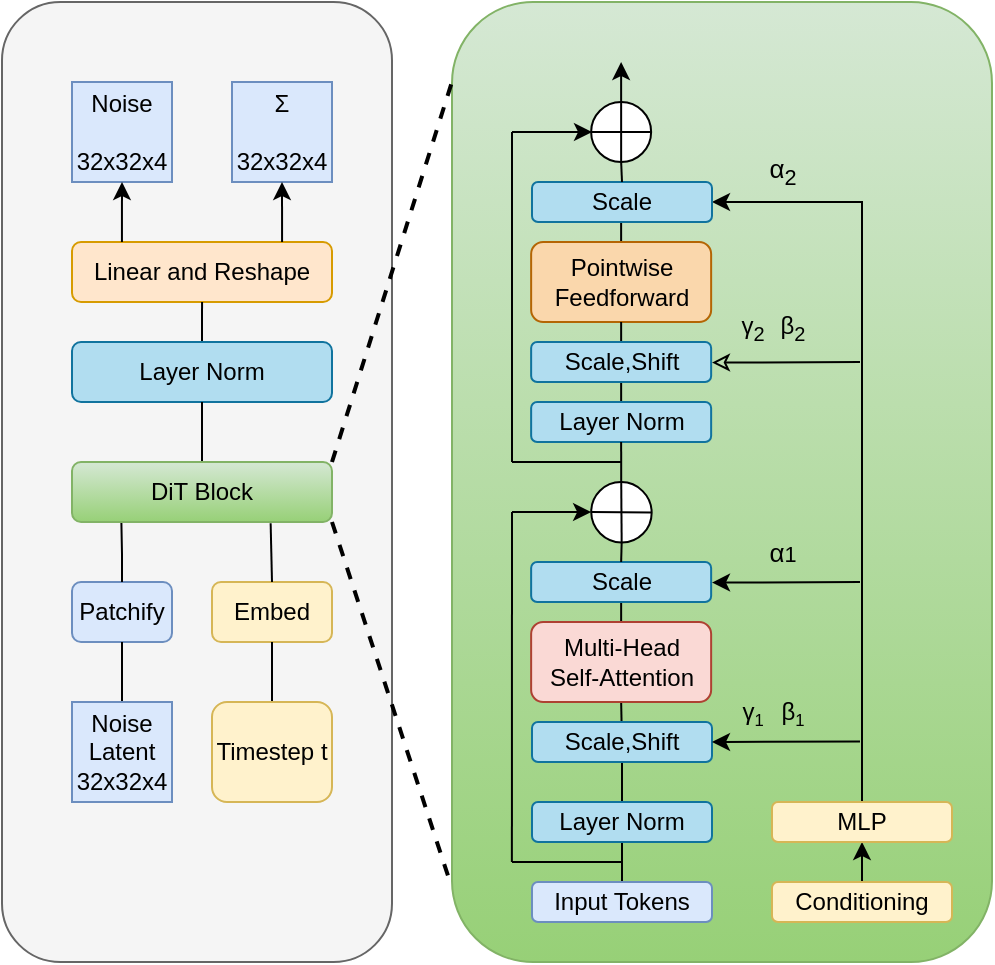 <mxfile version="24.7.17">
  <diagram name="第 1 页" id="AXL69729K6xhk8qBmGdo">
    <mxGraphModel dx="1316" dy="770" grid="1" gridSize="10" guides="1" tooltips="1" connect="1" arrows="1" fold="1" page="1" pageScale="1" pageWidth="827" pageHeight="1169" math="0" shadow="0">
      <root>
        <mxCell id="0" />
        <mxCell id="1" parent="0" />
        <mxCell id="FshvrkhKUI7ex1xVPVIT-112" value="" style="rounded=1;whiteSpace=wrap;html=1;fillColor=#f5f5f5;strokeColor=#666666;fontColor=#333333;" vertex="1" parent="1">
          <mxGeometry x="5" y="40" width="195" height="480" as="geometry" />
        </mxCell>
        <mxCell id="FshvrkhKUI7ex1xVPVIT-104" value="" style="rounded=1;whiteSpace=wrap;html=1;fillColor=#d5e8d4;strokeColor=#82b366;gradientColor=#97d077;" vertex="1" parent="1">
          <mxGeometry x="230" y="40" width="270" height="480" as="geometry" />
        </mxCell>
        <mxCell id="FshvrkhKUI7ex1xVPVIT-1" value="Noise&lt;div&gt;&lt;br&gt;&lt;div&gt;&lt;span style=&quot;background-color: initial;&quot;&gt;32x32x4&lt;/span&gt;&lt;/div&gt;&lt;/div&gt;" style="whiteSpace=wrap;html=1;aspect=fixed;fillColor=#dae8fc;strokeColor=#6c8ebf;" vertex="1" parent="1">
          <mxGeometry x="40" y="80" width="50" height="50" as="geometry" />
        </mxCell>
        <mxCell id="FshvrkhKUI7ex1xVPVIT-2" value="&lt;div&gt;Σ&lt;/div&gt;&lt;div&gt;&lt;br&gt;&lt;div&gt;&lt;span style=&quot;background-color: initial;&quot;&gt;32x32x4&lt;/span&gt;&lt;/div&gt;&lt;/div&gt;" style="whiteSpace=wrap;html=1;aspect=fixed;fillColor=#dae8fc;strokeColor=#6c8ebf;" vertex="1" parent="1">
          <mxGeometry x="120" y="80" width="50" height="50" as="geometry" />
        </mxCell>
        <mxCell id="FshvrkhKUI7ex1xVPVIT-3" value="Linear and Reshape" style="rounded=1;whiteSpace=wrap;html=1;fillColor=#ffe6cc;strokeColor=#d79b00;" vertex="1" parent="1">
          <mxGeometry x="40" y="160" width="130" height="30" as="geometry" />
        </mxCell>
        <mxCell id="FshvrkhKUI7ex1xVPVIT-19" style="edgeStyle=orthogonalEdgeStyle;rounded=0;orthogonalLoop=1;jettySize=auto;html=1;exitX=0.5;exitY=0;exitDx=0;exitDy=0;endArrow=none;endFill=0;" edge="1" parent="1" source="FshvrkhKUI7ex1xVPVIT-4">
          <mxGeometry relative="1" as="geometry">
            <mxPoint x="105.02" y="190.0" as="targetPoint" />
          </mxGeometry>
        </mxCell>
        <mxCell id="FshvrkhKUI7ex1xVPVIT-4" value="Layer Norm" style="rounded=1;whiteSpace=wrap;html=1;fillColor=#b1ddf0;strokeColor=#10739e;" vertex="1" parent="1">
          <mxGeometry x="40" y="210" width="130" height="30" as="geometry" />
        </mxCell>
        <mxCell id="FshvrkhKUI7ex1xVPVIT-5" value="Patchify" style="rounded=1;whiteSpace=wrap;html=1;fillColor=#dae8fc;strokeColor=#6c8ebf;" vertex="1" parent="1">
          <mxGeometry x="40" y="330" width="50" height="30" as="geometry" />
        </mxCell>
        <mxCell id="FshvrkhKUI7ex1xVPVIT-6" value="Embed" style="rounded=1;whiteSpace=wrap;html=1;fillColor=#fff2cc;strokeColor=#d6b656;" vertex="1" parent="1">
          <mxGeometry x="110" y="330" width="60" height="30" as="geometry" />
        </mxCell>
        <mxCell id="FshvrkhKUI7ex1xVPVIT-12" style="edgeStyle=orthogonalEdgeStyle;rounded=0;orthogonalLoop=1;jettySize=auto;html=1;exitX=0.5;exitY=0;exitDx=0;exitDy=0;entryX=0.5;entryY=1;entryDx=0;entryDy=0;endArrow=none;endFill=0;" edge="1" parent="1" source="FshvrkhKUI7ex1xVPVIT-7" target="FshvrkhKUI7ex1xVPVIT-5">
          <mxGeometry relative="1" as="geometry" />
        </mxCell>
        <mxCell id="FshvrkhKUI7ex1xVPVIT-7" value="Noise&lt;div&gt;Latent&lt;br&gt;&lt;div&gt;&lt;span style=&quot;background-color: initial;&quot;&gt;32x32x4&lt;/span&gt;&lt;/div&gt;&lt;/div&gt;" style="whiteSpace=wrap;html=1;aspect=fixed;fillColor=#dae8fc;strokeColor=#6c8ebf;" vertex="1" parent="1">
          <mxGeometry x="40" y="390" width="50" height="50" as="geometry" />
        </mxCell>
        <mxCell id="FshvrkhKUI7ex1xVPVIT-13" style="edgeStyle=orthogonalEdgeStyle;rounded=0;orthogonalLoop=1;jettySize=auto;html=1;exitX=0.5;exitY=0;exitDx=0;exitDy=0;entryX=0.5;entryY=1;entryDx=0;entryDy=0;endArrow=none;endFill=0;" edge="1" parent="1" source="FshvrkhKUI7ex1xVPVIT-8" target="FshvrkhKUI7ex1xVPVIT-6">
          <mxGeometry relative="1" as="geometry" />
        </mxCell>
        <mxCell id="FshvrkhKUI7ex1xVPVIT-8" value="Timestep t" style="rounded=1;whiteSpace=wrap;html=1;fillColor=#fff2cc;strokeColor=#d6b656;" vertex="1" parent="1">
          <mxGeometry x="110" y="390" width="60" height="50" as="geometry" />
        </mxCell>
        <mxCell id="FshvrkhKUI7ex1xVPVIT-18" style="edgeStyle=orthogonalEdgeStyle;rounded=0;orthogonalLoop=1;jettySize=auto;html=1;exitX=0.5;exitY=0;exitDx=0;exitDy=0;entryX=0.5;entryY=1;entryDx=0;entryDy=0;endArrow=none;endFill=0;" edge="1" parent="1" source="FshvrkhKUI7ex1xVPVIT-10" target="FshvrkhKUI7ex1xVPVIT-4">
          <mxGeometry relative="1" as="geometry" />
        </mxCell>
        <mxCell id="FshvrkhKUI7ex1xVPVIT-10" value="DiT Block" style="rounded=1;whiteSpace=wrap;html=1;fillColor=#d5e8d4;strokeColor=#82b366;gradientColor=#97d077;" vertex="1" parent="1">
          <mxGeometry x="40" y="270" width="130" height="30" as="geometry" />
        </mxCell>
        <mxCell id="FshvrkhKUI7ex1xVPVIT-15" style="edgeStyle=orthogonalEdgeStyle;rounded=0;orthogonalLoop=1;jettySize=auto;html=1;exitX=0.5;exitY=0;exitDx=0;exitDy=0;entryX=0.19;entryY=1.015;entryDx=0;entryDy=0;entryPerimeter=0;endArrow=none;endFill=0;" edge="1" parent="1" source="FshvrkhKUI7ex1xVPVIT-5" target="FshvrkhKUI7ex1xVPVIT-10">
          <mxGeometry relative="1" as="geometry">
            <Array as="points">
              <mxPoint x="65" y="316" />
              <mxPoint x="65" y="316" />
            </Array>
          </mxGeometry>
        </mxCell>
        <mxCell id="FshvrkhKUI7ex1xVPVIT-16" style="edgeStyle=orthogonalEdgeStyle;rounded=0;orthogonalLoop=1;jettySize=auto;html=1;exitX=0.5;exitY=0;exitDx=0;exitDy=0;entryX=0.764;entryY=1.022;entryDx=0;entryDy=0;entryPerimeter=0;endArrow=none;endFill=0;" edge="1" parent="1" source="FshvrkhKUI7ex1xVPVIT-6" target="FshvrkhKUI7ex1xVPVIT-10">
          <mxGeometry relative="1" as="geometry" />
        </mxCell>
        <mxCell id="FshvrkhKUI7ex1xVPVIT-20" style="edgeStyle=orthogonalEdgeStyle;rounded=0;orthogonalLoop=1;jettySize=auto;html=1;exitX=0.192;exitY=0;exitDx=0;exitDy=0;entryX=0.5;entryY=1;entryDx=0;entryDy=0;exitPerimeter=0;" edge="1" parent="1" source="FshvrkhKUI7ex1xVPVIT-3" target="FshvrkhKUI7ex1xVPVIT-1">
          <mxGeometry relative="1" as="geometry" />
        </mxCell>
        <mxCell id="FshvrkhKUI7ex1xVPVIT-21" style="edgeStyle=orthogonalEdgeStyle;rounded=0;orthogonalLoop=1;jettySize=auto;html=1;exitX=0.808;exitY=0;exitDx=0;exitDy=0;entryX=0.5;entryY=1;entryDx=0;entryDy=0;exitPerimeter=0;" edge="1" parent="1" source="FshvrkhKUI7ex1xVPVIT-3" target="FshvrkhKUI7ex1xVPVIT-2">
          <mxGeometry relative="1" as="geometry" />
        </mxCell>
        <mxCell id="FshvrkhKUI7ex1xVPVIT-61" style="rounded=0;orthogonalLoop=1;jettySize=auto;html=1;exitX=0.5;exitY=0;exitDx=0;exitDy=0;entryX=0.5;entryY=1;entryDx=0;entryDy=0;endArrow=none;endFill=0;" edge="1" parent="1" source="FshvrkhKUI7ex1xVPVIT-22" target="FshvrkhKUI7ex1xVPVIT-27">
          <mxGeometry relative="1" as="geometry">
            <Array as="points">
              <mxPoint x="315" y="470" />
              <mxPoint x="315" y="460" />
            </Array>
          </mxGeometry>
        </mxCell>
        <mxCell id="FshvrkhKUI7ex1xVPVIT-22" value="Input Tokens" style="rounded=1;whiteSpace=wrap;html=1;fillColor=#dae8fc;strokeColor=#6c8ebf;" vertex="1" parent="1">
          <mxGeometry x="270" y="480" width="90" height="20" as="geometry" />
        </mxCell>
        <mxCell id="FshvrkhKUI7ex1xVPVIT-93" style="edgeStyle=orthogonalEdgeStyle;rounded=0;orthogonalLoop=1;jettySize=auto;html=1;exitX=0.5;exitY=0;exitDx=0;exitDy=0;entryX=0.5;entryY=1;entryDx=0;entryDy=0;" edge="1" parent="1" source="FshvrkhKUI7ex1xVPVIT-25" target="FshvrkhKUI7ex1xVPVIT-26">
          <mxGeometry relative="1" as="geometry" />
        </mxCell>
        <mxCell id="FshvrkhKUI7ex1xVPVIT-25" value="Conditioning" style="rounded=1;whiteSpace=wrap;html=1;fillColor=#fff2cc;strokeColor=#d6b656;" vertex="1" parent="1">
          <mxGeometry x="390" y="480" width="90" height="20" as="geometry" />
        </mxCell>
        <mxCell id="FshvrkhKUI7ex1xVPVIT-94" style="edgeStyle=orthogonalEdgeStyle;rounded=0;orthogonalLoop=1;jettySize=auto;html=1;exitX=0.5;exitY=0;exitDx=0;exitDy=0;entryX=1;entryY=0.5;entryDx=0;entryDy=0;" edge="1" parent="1" source="FshvrkhKUI7ex1xVPVIT-26" target="FshvrkhKUI7ex1xVPVIT-33">
          <mxGeometry relative="1" as="geometry">
            <mxPoint x="410" y="140" as="targetPoint" />
            <Array as="points">
              <mxPoint x="435" y="140" />
            </Array>
          </mxGeometry>
        </mxCell>
        <mxCell id="FshvrkhKUI7ex1xVPVIT-26" value="MLP" style="rounded=1;whiteSpace=wrap;html=1;fillColor=#fff2cc;strokeColor=#d6b656;" vertex="1" parent="1">
          <mxGeometry x="390" y="440" width="90" height="20" as="geometry" />
        </mxCell>
        <mxCell id="FshvrkhKUI7ex1xVPVIT-81" style="edgeStyle=none;rounded=0;orthogonalLoop=1;jettySize=auto;html=1;exitX=0.5;exitY=0;exitDx=0;exitDy=0;entryX=0.5;entryY=1;entryDx=0;entryDy=0;endArrow=none;endFill=0;" edge="1" parent="1" source="FshvrkhKUI7ex1xVPVIT-27" target="FshvrkhKUI7ex1xVPVIT-28">
          <mxGeometry relative="1" as="geometry" />
        </mxCell>
        <mxCell id="FshvrkhKUI7ex1xVPVIT-27" value="Layer Norm" style="rounded=1;whiteSpace=wrap;html=1;fillColor=#b1ddf0;strokeColor=#10739e;" vertex="1" parent="1">
          <mxGeometry x="270" y="440" width="90" height="20" as="geometry" />
        </mxCell>
        <mxCell id="FshvrkhKUI7ex1xVPVIT-82" style="edgeStyle=none;rounded=0;orthogonalLoop=1;jettySize=auto;html=1;entryX=0.5;entryY=1;entryDx=0;entryDy=0;endArrow=none;endFill=0;" edge="1" parent="1" source="FshvrkhKUI7ex1xVPVIT-28" target="FshvrkhKUI7ex1xVPVIT-34">
          <mxGeometry relative="1" as="geometry" />
        </mxCell>
        <mxCell id="FshvrkhKUI7ex1xVPVIT-28" value="Scale,Shift" style="rounded=1;whiteSpace=wrap;html=1;fillColor=#b1ddf0;strokeColor=#10739e;" vertex="1" parent="1">
          <mxGeometry x="270" y="400" width="90" height="20" as="geometry" />
        </mxCell>
        <mxCell id="FshvrkhKUI7ex1xVPVIT-72" style="edgeStyle=none;rounded=0;orthogonalLoop=1;jettySize=auto;html=1;exitX=0.5;exitY=0;exitDx=0;exitDy=0;endArrow=none;endFill=0;" edge="1" parent="1" source="FshvrkhKUI7ex1xVPVIT-29">
          <mxGeometry relative="1" as="geometry">
            <mxPoint x="314.556" y="150" as="targetPoint" />
          </mxGeometry>
        </mxCell>
        <mxCell id="FshvrkhKUI7ex1xVPVIT-29" value="Pointwise&lt;div&gt;Feedforward&lt;/div&gt;" style="rounded=1;whiteSpace=wrap;html=1;fillColor=#fad7ac;strokeColor=#b46504;" vertex="1" parent="1">
          <mxGeometry x="269.57" y="160" width="90" height="40" as="geometry" />
        </mxCell>
        <mxCell id="FshvrkhKUI7ex1xVPVIT-70" style="edgeStyle=none;rounded=0;orthogonalLoop=1;jettySize=auto;html=1;exitX=0.5;exitY=0;exitDx=0;exitDy=0;entryX=0.5;entryY=1;entryDx=0;entryDy=0;endArrow=none;endFill=0;" edge="1" parent="1" source="FshvrkhKUI7ex1xVPVIT-31" target="FshvrkhKUI7ex1xVPVIT-32">
          <mxGeometry relative="1" as="geometry" />
        </mxCell>
        <mxCell id="FshvrkhKUI7ex1xVPVIT-31" value="Layer Norm" style="rounded=1;whiteSpace=wrap;html=1;fillColor=#b1ddf0;strokeColor=#10739e;" vertex="1" parent="1">
          <mxGeometry x="269.57" y="240" width="90" height="20" as="geometry" />
        </mxCell>
        <mxCell id="FshvrkhKUI7ex1xVPVIT-77" style="edgeStyle=none;rounded=0;orthogonalLoop=1;jettySize=auto;html=1;exitX=0.5;exitY=0;exitDx=0;exitDy=0;entryX=0.5;entryY=1;entryDx=0;entryDy=0;endArrow=none;endFill=0;" edge="1" parent="1" source="FshvrkhKUI7ex1xVPVIT-32" target="FshvrkhKUI7ex1xVPVIT-29">
          <mxGeometry relative="1" as="geometry" />
        </mxCell>
        <mxCell id="FshvrkhKUI7ex1xVPVIT-32" value="Scale,Shift" style="rounded=1;whiteSpace=wrap;html=1;fillColor=#b1ddf0;strokeColor=#10739e;" vertex="1" parent="1">
          <mxGeometry x="269.57" y="210" width="90" height="20" as="geometry" />
        </mxCell>
        <mxCell id="FshvrkhKUI7ex1xVPVIT-33" value="Scale" style="rounded=1;whiteSpace=wrap;html=1;fillColor=#b1ddf0;strokeColor=#10739e;" vertex="1" parent="1">
          <mxGeometry x="270" y="130" width="90" height="20" as="geometry" />
        </mxCell>
        <mxCell id="FshvrkhKUI7ex1xVPVIT-79" style="edgeStyle=none;rounded=0;orthogonalLoop=1;jettySize=auto;html=1;exitX=0.5;exitY=0;exitDx=0;exitDy=0;entryX=0.5;entryY=1;entryDx=0;entryDy=0;endArrow=none;endFill=0;" edge="1" parent="1" source="FshvrkhKUI7ex1xVPVIT-34" target="FshvrkhKUI7ex1xVPVIT-35">
          <mxGeometry relative="1" as="geometry" />
        </mxCell>
        <mxCell id="FshvrkhKUI7ex1xVPVIT-34" value="Multi-Head&lt;div&gt;Self-Attention&lt;/div&gt;" style="rounded=1;whiteSpace=wrap;html=1;fillColor=#fad9d5;strokeColor=#ae4132;" vertex="1" parent="1">
          <mxGeometry x="269.57" y="350" width="90" height="40" as="geometry" />
        </mxCell>
        <mxCell id="FshvrkhKUI7ex1xVPVIT-35" value="Scale" style="rounded=1;whiteSpace=wrap;html=1;fillColor=#b1ddf0;strokeColor=#10739e;" vertex="1" parent="1">
          <mxGeometry x="269.57" y="320" width="90" height="20" as="geometry" />
        </mxCell>
        <mxCell id="FshvrkhKUI7ex1xVPVIT-69" style="edgeStyle=none;rounded=0;orthogonalLoop=1;jettySize=auto;html=1;exitX=0.145;exitY=0.145;exitDx=0;exitDy=0;exitPerimeter=0;entryX=0.5;entryY=1;entryDx=0;entryDy=0;endArrow=none;endFill=0;" edge="1" parent="1" source="FshvrkhKUI7ex1xVPVIT-37" target="FshvrkhKUI7ex1xVPVIT-31">
          <mxGeometry relative="1" as="geometry" />
        </mxCell>
        <mxCell id="FshvrkhKUI7ex1xVPVIT-37" value="" style="verticalLabelPosition=bottom;verticalAlign=top;html=1;shape=mxgraph.flowchart.or;movable=1;resizable=1;rotatable=1;deletable=1;editable=1;locked=0;connectable=1;rotation=45;" vertex="1" parent="1">
          <mxGeometry x="299.51" y="280.15" width="30.43" height="30" as="geometry" />
        </mxCell>
        <mxCell id="FshvrkhKUI7ex1xVPVIT-74" style="edgeStyle=none;rounded=0;orthogonalLoop=1;jettySize=auto;html=1;exitX=0.145;exitY=0.145;exitDx=0;exitDy=0;exitPerimeter=0;" edge="1" parent="1" source="FshvrkhKUI7ex1xVPVIT-41">
          <mxGeometry relative="1" as="geometry">
            <mxPoint x="314.556" y="70" as="targetPoint" />
          </mxGeometry>
        </mxCell>
        <mxCell id="FshvrkhKUI7ex1xVPVIT-41" value="" style="verticalLabelPosition=bottom;verticalAlign=top;html=1;shape=mxgraph.flowchart.or;movable=1;resizable=1;rotatable=1;deletable=1;editable=1;locked=0;connectable=1;rotation=45;" vertex="1" parent="1">
          <mxGeometry x="299.57" y="90" width="30" height="30" as="geometry" />
        </mxCell>
        <mxCell id="FshvrkhKUI7ex1xVPVIT-68" style="edgeStyle=none;rounded=0;orthogonalLoop=1;jettySize=auto;html=1;exitX=0.5;exitY=0;exitDx=0;exitDy=0;entryX=0.855;entryY=0.855;entryDx=0;entryDy=0;entryPerimeter=0;endArrow=none;endFill=0;" edge="1" parent="1" source="FshvrkhKUI7ex1xVPVIT-35" target="FshvrkhKUI7ex1xVPVIT-37">
          <mxGeometry relative="1" as="geometry" />
        </mxCell>
        <mxCell id="FshvrkhKUI7ex1xVPVIT-71" style="edgeStyle=none;rounded=0;orthogonalLoop=1;jettySize=auto;html=1;entryX=0.5;entryY=1;entryDx=0;entryDy=0;" edge="1" parent="1" source="FshvrkhKUI7ex1xVPVIT-33" target="FshvrkhKUI7ex1xVPVIT-33">
          <mxGeometry relative="1" as="geometry" />
        </mxCell>
        <mxCell id="FshvrkhKUI7ex1xVPVIT-73" style="edgeStyle=none;rounded=0;orthogonalLoop=1;jettySize=auto;html=1;exitX=0.5;exitY=0;exitDx=0;exitDy=0;entryX=0.855;entryY=0.855;entryDx=0;entryDy=0;entryPerimeter=0;endArrow=none;endFill=0;" edge="1" parent="1" source="FshvrkhKUI7ex1xVPVIT-33" target="FshvrkhKUI7ex1xVPVIT-41">
          <mxGeometry relative="1" as="geometry" />
        </mxCell>
        <mxCell id="FshvrkhKUI7ex1xVPVIT-80" style="edgeStyle=none;rounded=0;orthogonalLoop=1;jettySize=auto;html=1;entryX=0.5;entryY=0;entryDx=0;entryDy=0;" edge="1" parent="1" source="FshvrkhKUI7ex1xVPVIT-27" target="FshvrkhKUI7ex1xVPVIT-27">
          <mxGeometry relative="1" as="geometry" />
        </mxCell>
        <mxCell id="FshvrkhKUI7ex1xVPVIT-86" value="" style="endArrow=none;html=1;rounded=0;" edge="1" parent="1">
          <mxGeometry relative="1" as="geometry">
            <mxPoint x="260" y="470" as="sourcePoint" />
            <mxPoint x="315" y="470" as="targetPoint" />
          </mxGeometry>
        </mxCell>
        <mxCell id="FshvrkhKUI7ex1xVPVIT-87" value="" style="endArrow=none;html=1;rounded=0;" edge="1" parent="1">
          <mxGeometry relative="1" as="geometry">
            <mxPoint x="260" y="295" as="sourcePoint" />
            <mxPoint x="259.95" y="470" as="targetPoint" />
          </mxGeometry>
        </mxCell>
        <mxCell id="FshvrkhKUI7ex1xVPVIT-88" value="" style="endArrow=classic;html=1;rounded=0;entryX=0.145;entryY=0.855;entryDx=0;entryDy=0;entryPerimeter=0;endFill=1;" edge="1" parent="1" target="FshvrkhKUI7ex1xVPVIT-37">
          <mxGeometry relative="1" as="geometry">
            <mxPoint x="260" y="295.01" as="sourcePoint" />
            <mxPoint x="420" y="295.01" as="targetPoint" />
          </mxGeometry>
        </mxCell>
        <mxCell id="FshvrkhKUI7ex1xVPVIT-89" value="" style="endArrow=none;html=1;rounded=0;" edge="1" parent="1">
          <mxGeometry relative="1" as="geometry">
            <mxPoint x="260" y="270" as="sourcePoint" />
            <mxPoint x="315" y="270" as="targetPoint" />
          </mxGeometry>
        </mxCell>
        <mxCell id="FshvrkhKUI7ex1xVPVIT-90" value="" style="endArrow=none;html=1;rounded=0;" edge="1" parent="1">
          <mxGeometry relative="1" as="geometry">
            <mxPoint x="260" y="270" as="sourcePoint" />
            <mxPoint x="260" y="105" as="targetPoint" />
          </mxGeometry>
        </mxCell>
        <mxCell id="FshvrkhKUI7ex1xVPVIT-91" value="" style="endArrow=classic;html=1;rounded=0;endFill=1;" edge="1" parent="1">
          <mxGeometry relative="1" as="geometry">
            <mxPoint x="260" y="105" as="sourcePoint" />
            <mxPoint x="300" y="105" as="targetPoint" />
          </mxGeometry>
        </mxCell>
        <mxCell id="FshvrkhKUI7ex1xVPVIT-95" value="" style="endArrow=none;html=1;rounded=0;exitX=1;exitY=0.5;exitDx=0;exitDy=0;startArrow=classic;startFill=1;" edge="1" parent="1" source="FshvrkhKUI7ex1xVPVIT-28">
          <mxGeometry relative="1" as="geometry">
            <mxPoint x="364" y="410" as="sourcePoint" />
            <mxPoint x="434" y="409.71" as="targetPoint" />
          </mxGeometry>
        </mxCell>
        <mxCell id="FshvrkhKUI7ex1xVPVIT-96" value="" style="endArrow=none;html=1;rounded=0;exitX=1;exitY=0.5;exitDx=0;exitDy=0;startArrow=classic;startFill=1;" edge="1" parent="1">
          <mxGeometry relative="1" as="geometry">
            <mxPoint x="360" y="330.29" as="sourcePoint" />
            <mxPoint x="434" y="330" as="targetPoint" />
          </mxGeometry>
        </mxCell>
        <mxCell id="FshvrkhKUI7ex1xVPVIT-97" value="" style="endArrow=none;html=1;rounded=0;exitX=1;exitY=0.5;exitDx=0;exitDy=0;endFill=0;startArrow=classic;startFill=0;" edge="1" parent="1">
          <mxGeometry relative="1" as="geometry">
            <mxPoint x="360" y="220.29" as="sourcePoint" />
            <mxPoint x="434" y="220" as="targetPoint" />
          </mxGeometry>
        </mxCell>
        <mxCell id="FshvrkhKUI7ex1xVPVIT-98" value="&lt;span style=&quot;font-size: 13px;&quot;&gt;α&lt;sub&gt;2&lt;/sub&gt;&lt;/span&gt;" style="text;html=1;align=center;verticalAlign=middle;resizable=0;points=[];autosize=1;strokeColor=none;fillColor=none;strokeWidth=1;" vertex="1" parent="1">
          <mxGeometry x="375" y="110" width="40" height="30" as="geometry" />
        </mxCell>
        <mxCell id="FshvrkhKUI7ex1xVPVIT-99" value="&lt;span style=&quot;font-size: 13px;&quot;&gt;α&lt;/span&gt;&lt;span style=&quot;font-size: 10.833px;&quot;&gt;1&lt;/span&gt;" style="text;html=1;align=center;verticalAlign=middle;resizable=0;points=[];autosize=1;strokeColor=none;fillColor=none;strokeWidth=1;" vertex="1" parent="1">
          <mxGeometry x="375" y="300" width="40" height="30" as="geometry" />
        </mxCell>
        <mxCell id="FshvrkhKUI7ex1xVPVIT-100" value="γ&lt;sub&gt;2&lt;/sub&gt;" style="text;html=1;align=center;verticalAlign=middle;resizable=0;points=[];autosize=1;strokeColor=none;fillColor=none;" vertex="1" parent="1">
          <mxGeometry x="360" y="188" width="40" height="30" as="geometry" />
        </mxCell>
        <mxCell id="FshvrkhKUI7ex1xVPVIT-101" value="β&lt;sub&gt;2&lt;/sub&gt;" style="text;html=1;align=center;verticalAlign=middle;resizable=0;points=[];autosize=1;strokeColor=none;fillColor=none;" vertex="1" parent="1">
          <mxGeometry x="380" y="188" width="40" height="30" as="geometry" />
        </mxCell>
        <mxCell id="FshvrkhKUI7ex1xVPVIT-102" value="β&lt;span style=&quot;font-size: 10px;&quot;&gt;&lt;sub&gt;1&lt;/sub&gt;&lt;/span&gt;" style="text;html=1;align=center;verticalAlign=middle;resizable=0;points=[];autosize=1;strokeColor=none;fillColor=none;" vertex="1" parent="1">
          <mxGeometry x="380" y="380" width="40" height="30" as="geometry" />
        </mxCell>
        <mxCell id="FshvrkhKUI7ex1xVPVIT-103" value="γ&lt;span style=&quot;font-size: 10px;&quot;&gt;&lt;sub&gt;1&lt;/sub&gt;&lt;/span&gt;" style="text;html=1;align=center;verticalAlign=middle;resizable=0;points=[];autosize=1;strokeColor=none;fillColor=none;" vertex="1" parent="1">
          <mxGeometry x="365" y="380" width="30" height="30" as="geometry" />
        </mxCell>
        <mxCell id="FshvrkhKUI7ex1xVPVIT-106" value="" style="endArrow=none;html=1;rounded=0;dashed=1;exitX=1;exitY=0;exitDx=0;exitDy=0;entryX=0;entryY=0.083;entryDx=0;entryDy=0;entryPerimeter=0;strokeWidth=2;" edge="1" parent="1" source="FshvrkhKUI7ex1xVPVIT-10" target="FshvrkhKUI7ex1xVPVIT-104">
          <mxGeometry relative="1" as="geometry">
            <mxPoint x="180" y="274.58" as="sourcePoint" />
            <mxPoint x="340" y="274.58" as="targetPoint" />
          </mxGeometry>
        </mxCell>
        <mxCell id="FshvrkhKUI7ex1xVPVIT-110" value="" style="endArrow=none;html=1;rounded=0;dashed=1;exitX=1;exitY=0;exitDx=0;exitDy=0;entryX=-0.004;entryY=0.916;entryDx=0;entryDy=0;entryPerimeter=0;strokeWidth=2;" edge="1" parent="1" target="FshvrkhKUI7ex1xVPVIT-104">
          <mxGeometry relative="1" as="geometry">
            <mxPoint x="170" y="300" as="sourcePoint" />
            <mxPoint x="230" y="70" as="targetPoint" />
          </mxGeometry>
        </mxCell>
      </root>
    </mxGraphModel>
  </diagram>
</mxfile>
